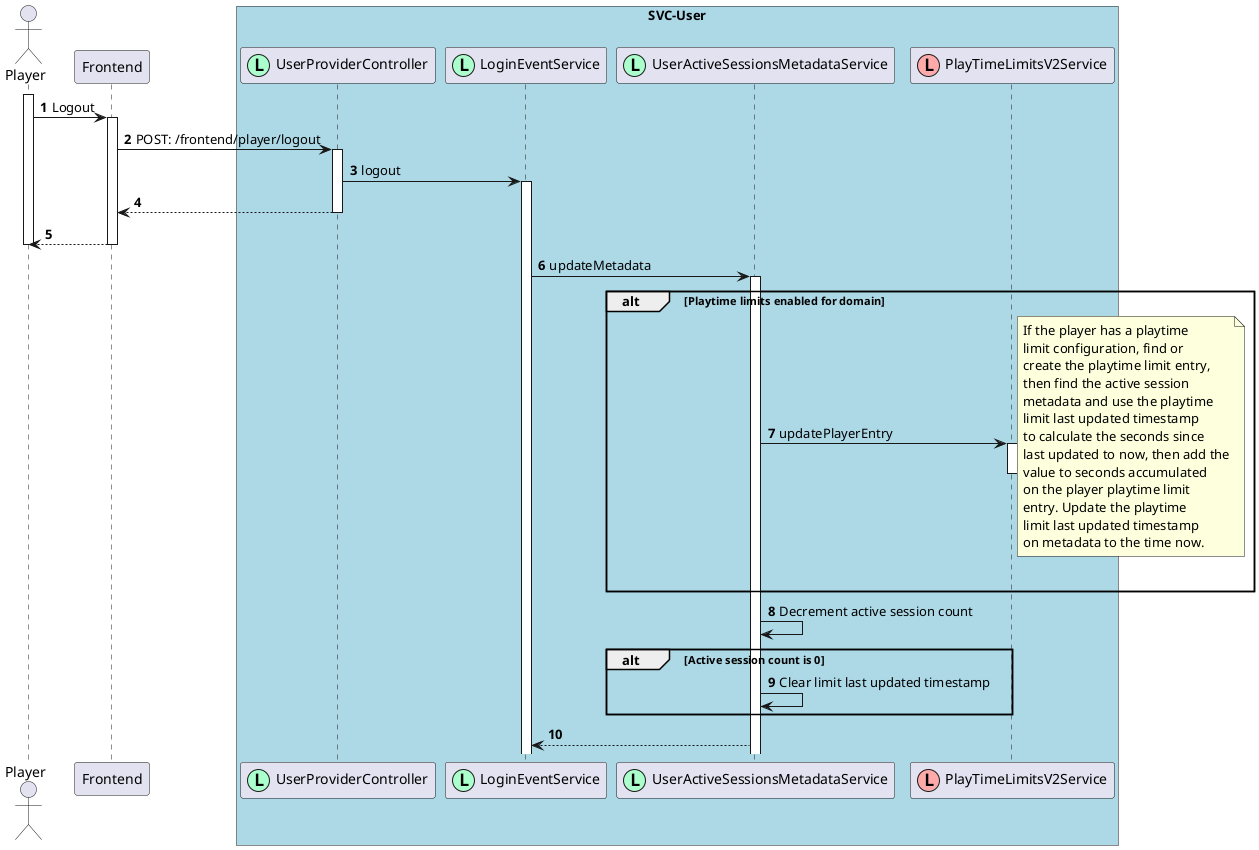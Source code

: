[plantuml]
----
@startuml
'These definitions can be removed once https://gitlab.com/playsafe/lithium/app-lithium-full/-/merge_requests/5282 is merged,
'and rather include the base template
!define p(name, alias) participant "name" as alias << (L,#AAFFCC) >>
!define q(name, alias) queue "name" as alias << (L,#AAFFCC) >>
!define pn(name, alias) participant "name" as alias << (L,#FFAAAA) >>

autonumber

actor Player as player

participant "Frontend" as fe

box "SVC-User" #LightBlue
p("UserProviderController", upc)
p("LoginEventService", les)
p("UserActiveSessionsMetadataService", uasm)
pn("PlayTimeLimitsV2Service", plv2s)
end box

activate player
player -> fe: Logout
activate fe
fe -> upc: POST: /frontend/player/logout
activate upc
upc -> les: logout
activate les
upc --> fe
deactivate upc
fe --> player
deactivate fe
deactivate player
les -> uasm: updateMetadata
activate uasm
alt Playtime limits enabled for domain
  uasm -> plv2s: updatePlayerEntry
  activate plv2s
    note right
      If the player has a playtime
      limit configuration, find or
      create the playtime limit entry,
      then find the active session
      metadata and use the playtime
      limit last updated timestamp
      to calculate the seconds since
      last updated to now, then add the
      value to seconds accumulated
      on the player playtime limit
      entry. Update the playtime
      limit last updated timestamp
      on metadata to the time now.
    end note
  deactivate plv2s
end
uasm -> uasm: Decrement active session count
alt Active session count is 0
uasm -> uasm: Clear limit last updated timestamp
end
uasm --> les
@enduml
----
[plantuml]
